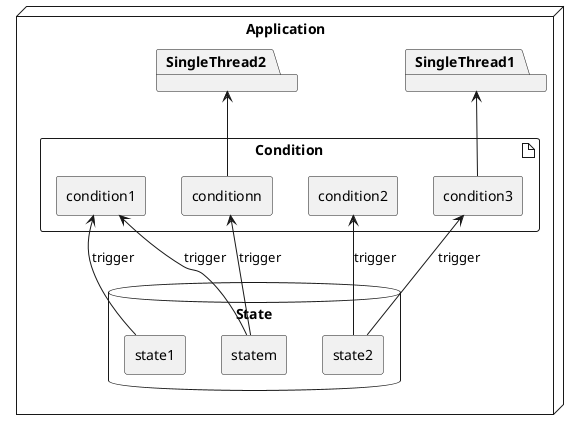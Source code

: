 @startuml

Node Application{
    database State{
        agent state1
        agent state2
        agent statem
    }
    artifact Condition{
        agent condition1
        agent condition2
        agent condition3
        agent conditionn
    }
    package SingleThread1
    package SingleThread2
}

state1 -up-> condition1 :trigger
state2 -up-> condition2 :trigger
state2 -up-> condition3 :trigger
statem -up-> conditionn :trigger
statem -up-> condition1 :trigger

condition3 -up-> SingleThread1
conditionn -up-> SingleThread2
@enduml

@startuml

Node Application{
    database State{
        agent state1
        agent state2
        agent statem
    }
    artifact Condition{
        agent condition1
        agent condition2
        agent conditionn
    }
    package MultiplyThread1{
        [multiply_condition1]
        [running_confition1]
    }
    package MultiplyThread2{
        [multiply_condition2]
        [running_confition2]
    }
}

state1 -down-> condition1 :trigger
state2 -down-> condition2 :trigger
state2 -down-> conditionn :trigger
statem -down-> condition1 :trigger

condition1 -up-> running_confition2
condition2 -up-> running_confition1
condition2 -up-> multiply_condition2
conditionn -up-> multiply_condition1

MultiplyThread1 -left-> State
MultiplyThread2 -> State
@enduml